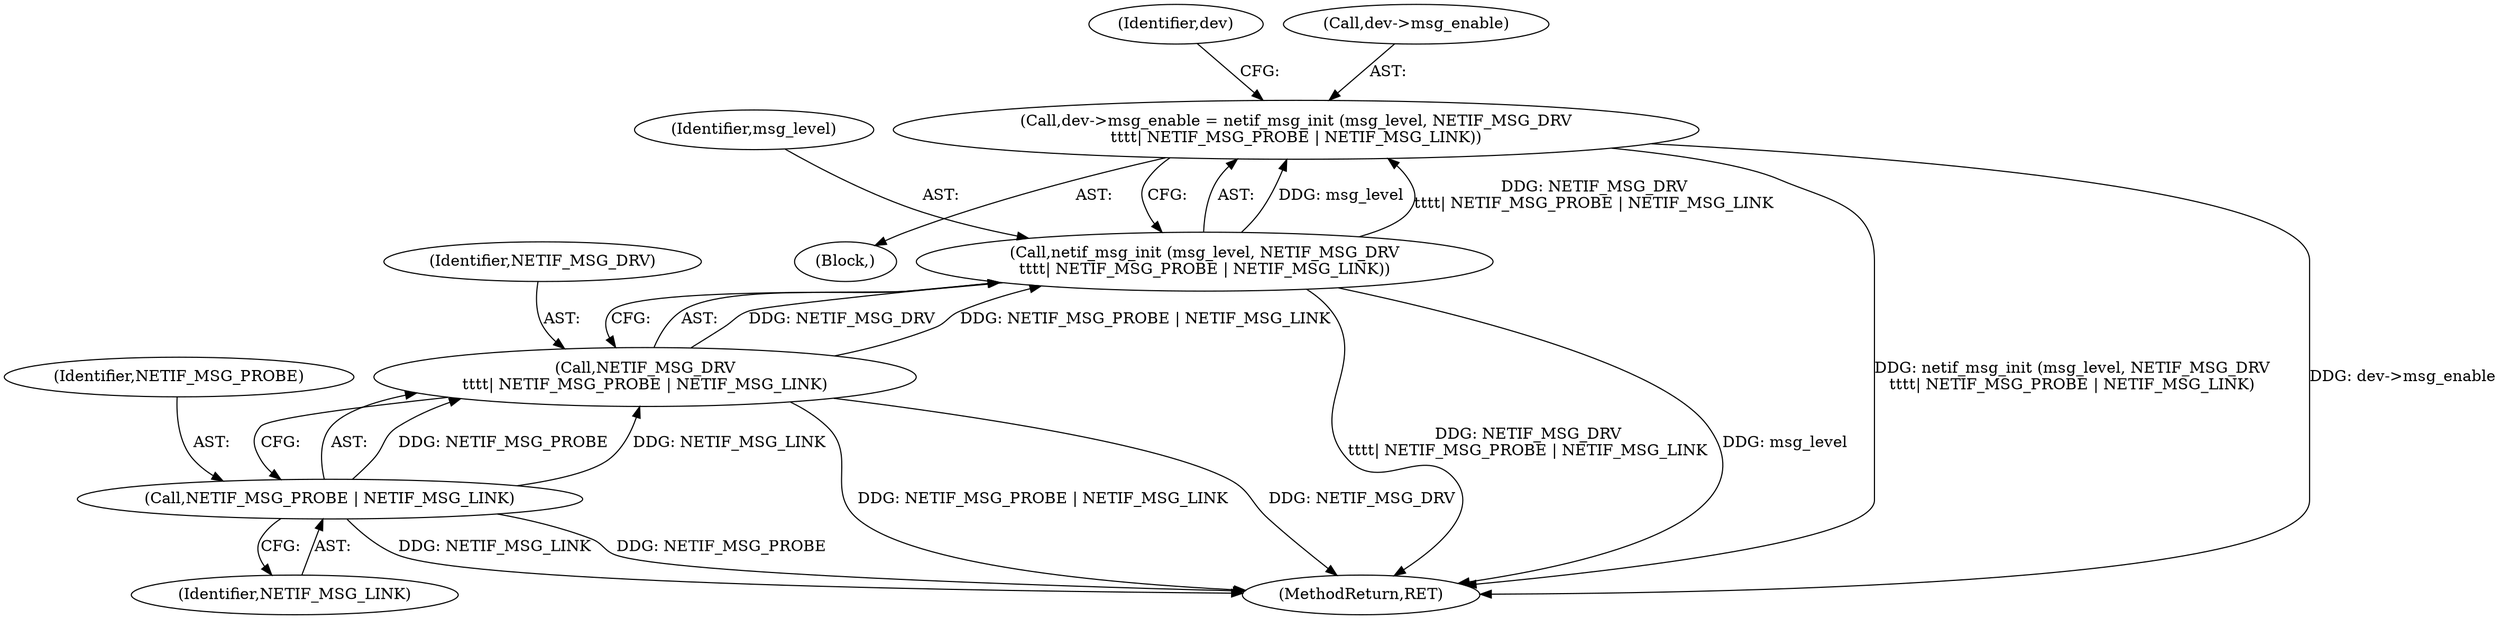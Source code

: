 digraph "0_linux_1666984c8625b3db19a9abc298931d35ab7bc64b@pointer" {
"1000229" [label="(Call,dev->msg_enable = netif_msg_init (msg_level, NETIF_MSG_DRV\n\t\t\t\t| NETIF_MSG_PROBE | NETIF_MSG_LINK))"];
"1000233" [label="(Call,netif_msg_init (msg_level, NETIF_MSG_DRV\n\t\t\t\t| NETIF_MSG_PROBE | NETIF_MSG_LINK))"];
"1000235" [label="(Call,NETIF_MSG_DRV\n\t\t\t\t| NETIF_MSG_PROBE | NETIF_MSG_LINK)"];
"1000237" [label="(Call,NETIF_MSG_PROBE | NETIF_MSG_LINK)"];
"1000237" [label="(Call,NETIF_MSG_PROBE | NETIF_MSG_LINK)"];
"1000233" [label="(Call,netif_msg_init (msg_level, NETIF_MSG_DRV\n\t\t\t\t| NETIF_MSG_PROBE | NETIF_MSG_LINK))"];
"1000234" [label="(Identifier,msg_level)"];
"1000236" [label="(Identifier,NETIF_MSG_DRV)"];
"1000238" [label="(Identifier,NETIF_MSG_PROBE)"];
"1000113" [label="(Block,)"];
"1000239" [label="(Identifier,NETIF_MSG_LINK)"];
"1000762" [label="(MethodReturn,RET)"];
"1000235" [label="(Call,NETIF_MSG_DRV\n\t\t\t\t| NETIF_MSG_PROBE | NETIF_MSG_LINK)"];
"1000229" [label="(Call,dev->msg_enable = netif_msg_init (msg_level, NETIF_MSG_DRV\n\t\t\t\t| NETIF_MSG_PROBE | NETIF_MSG_LINK))"];
"1000243" [label="(Identifier,dev)"];
"1000230" [label="(Call,dev->msg_enable)"];
"1000229" -> "1000113"  [label="AST: "];
"1000229" -> "1000233"  [label="CFG: "];
"1000230" -> "1000229"  [label="AST: "];
"1000233" -> "1000229"  [label="AST: "];
"1000243" -> "1000229"  [label="CFG: "];
"1000229" -> "1000762"  [label="DDG: netif_msg_init (msg_level, NETIF_MSG_DRV\n\t\t\t\t| NETIF_MSG_PROBE | NETIF_MSG_LINK)"];
"1000229" -> "1000762"  [label="DDG: dev->msg_enable"];
"1000233" -> "1000229"  [label="DDG: msg_level"];
"1000233" -> "1000229"  [label="DDG: NETIF_MSG_DRV\n\t\t\t\t| NETIF_MSG_PROBE | NETIF_MSG_LINK"];
"1000233" -> "1000235"  [label="CFG: "];
"1000234" -> "1000233"  [label="AST: "];
"1000235" -> "1000233"  [label="AST: "];
"1000233" -> "1000762"  [label="DDG: NETIF_MSG_DRV\n\t\t\t\t| NETIF_MSG_PROBE | NETIF_MSG_LINK"];
"1000233" -> "1000762"  [label="DDG: msg_level"];
"1000235" -> "1000233"  [label="DDG: NETIF_MSG_DRV"];
"1000235" -> "1000233"  [label="DDG: NETIF_MSG_PROBE | NETIF_MSG_LINK"];
"1000235" -> "1000237"  [label="CFG: "];
"1000236" -> "1000235"  [label="AST: "];
"1000237" -> "1000235"  [label="AST: "];
"1000235" -> "1000762"  [label="DDG: NETIF_MSG_PROBE | NETIF_MSG_LINK"];
"1000235" -> "1000762"  [label="DDG: NETIF_MSG_DRV"];
"1000237" -> "1000235"  [label="DDG: NETIF_MSG_PROBE"];
"1000237" -> "1000235"  [label="DDG: NETIF_MSG_LINK"];
"1000237" -> "1000239"  [label="CFG: "];
"1000238" -> "1000237"  [label="AST: "];
"1000239" -> "1000237"  [label="AST: "];
"1000237" -> "1000762"  [label="DDG: NETIF_MSG_LINK"];
"1000237" -> "1000762"  [label="DDG: NETIF_MSG_PROBE"];
}
